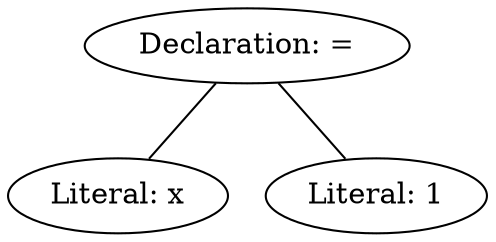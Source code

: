 graph ast {
0.0 [label="Declaration: ="]
1.1 [label="Literal: x"]
1.2 [label="Literal: 1"]

0.0--1.1
0.0--1.2
}